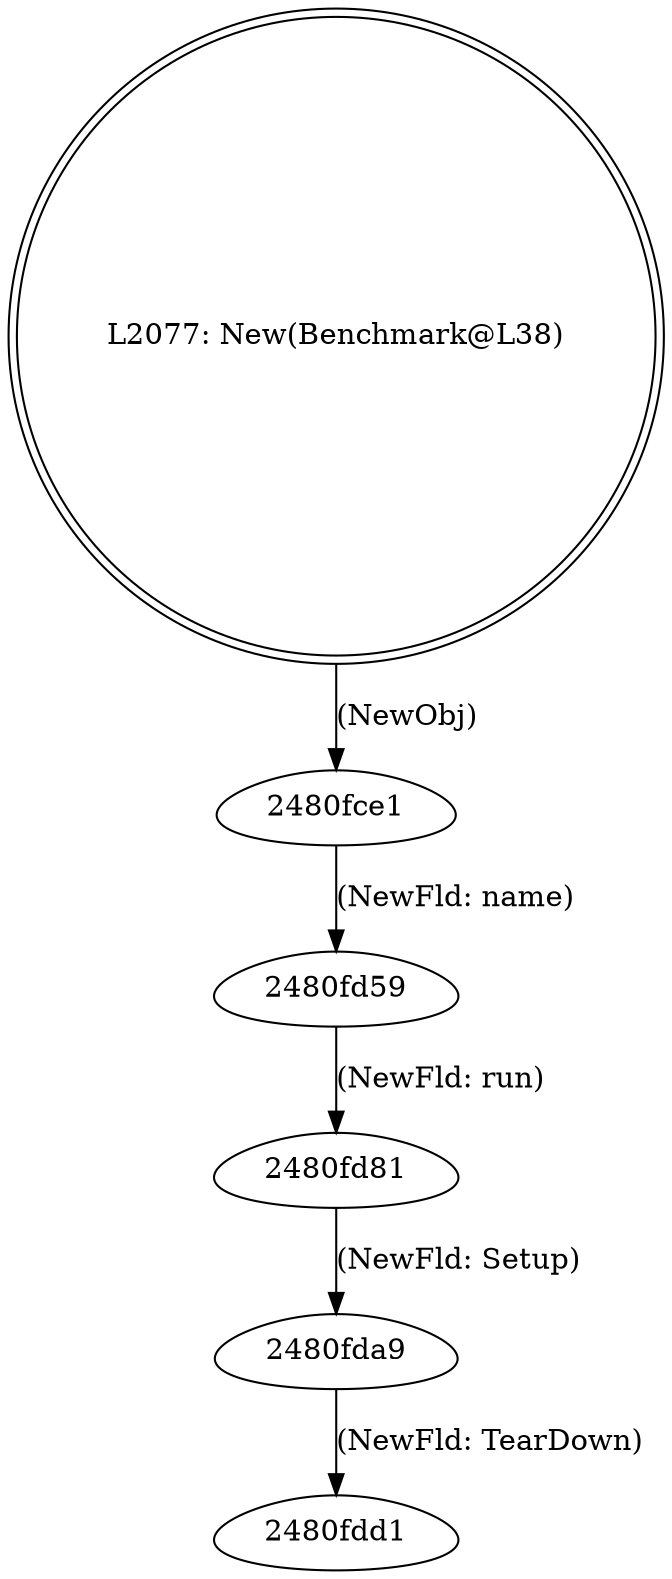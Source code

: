 digraph G411 {
	node[nodesep=2.0];
	graph[overlap=false];
	0 [shape=doublecircle, label="L2077: New(Benchmark@L38)"];
	0 -> 1 [style=solid, label="(NewObj)"];
	1 [shape=egg, label="2480fce1"];
	1 -> 2 [style=solid, label="(NewFld: name)"];
	2 [shape=egg, label="2480fd59"];
	2 -> 3 [style=solid, label="(NewFld: run)"];
	3 [shape=egg, label="2480fd81"];
	3 -> 4 [style=solid, label="(NewFld: Setup)"];
	4 [shape=egg, label="2480fda9"];
	4 -> 5 [style=solid, label="(NewFld: TearDown)"];
	5 [shape=egg, label="2480fdd1"];
}

digraph G412 {
	node[nodesep=2.0];
	graph[overlap=false];
	0 [shape=doublecircle, label="L2038: New(BenchmarkSuite@L66)"];
	0 -> 1 [style=solid, label="(NewObj)"];
	1 [shape=egg, label="2480fdf9"];
	1 -> 2 [style=solid, label="(NewFld: name)"];
	2 [shape=egg, label="2480fe21"];
	2 -> 3 [style=solid, label="(NewFld: reference)"];
	3 [shape=egg, label="2480fe49"];
	3 -> 4 [style=solid, label="(NewFld: benchmarks)"];
	4 [shape=egg, label="2480fe71"];
	4 -> 5 [style=solid, label="(NewFld: results)"];
	5 [shape=egg, label="24810209"];
	5 -> 6 [style=solid, label="(NewFld: runner)"];
	6 [shape=egg, label="24810231"];
}

digraph G272 {
	node[nodesep=2.0];
	graph[overlap=false];
	0 [shape=doublecircle, label="L379: New(global)"];
	0 -> 1 [style=solid, label="(NewObj)//4X"];
	1 [shape=egg, label="2480df31"];
	1 -> 2 [style=solid, label="(ChgFld: current)+(NewFld: current)//4X"];
	2 [shape=egg, label="2480e049"];
	2 -> 3 [style=solid, label="(ChgFld: owner)+(NewFld: owner)//4X"];
	3 [shape=egg, label="2480e139"];
	3 -> 4 [style=solid, label="(ChgFld: global)+(NewFld: global)//4X"];
	4 [shape=egg, label="2480e229"];
	4 -> 5 [style=solid, label="(ChgFld: create)+(NewFld: create)//4X"];
	5 [shape=egg, label="2480e319"];
	5 -> 6 [style=solid, label="(ChgFld: dispose)+(NewFld: dispose)//4X"];
	6 [shape=egg, label="2480e409"];
	6 -> 7 [style=solid, label="(ChgFld: switch)+(NewFld: switch)//4X"];
	7 [shape=egg, label="2480e4f9"];
	7 -> 8 [style=solid, label="(ChgFld: eval)+(NewFld: eval)//4X"];
	8 [shape=egg, label="2480e5e9"];
}

digraph G115 {
	node[nodesep=2.0];
	graph[overlap=false];
	0 [shape=doublecircle, label="L1274: New(global)"];
	0 -> 1 [style=solid, label="(NewObj)//11X"];
	0 -> 83 [style=solid, label="(NewObj)//11X"];
	1 [shape=egg, label="248090c1"];
	1 -> 2 [style=solid, label="(NewFld: constructor)"];
	1 -> 5 [style=solid, label="(NewFld: constructor)"];
	1 -> 13 [style=solid, label="(NewFld: constructor)"];
	1 -> 21 [style=solid, label="(NewFld: constructor)"];
	1 -> 29 [style=solid, label="(NewFld: constructor)"];
	1 -> 37 [style=solid, label="(NewFld: constructor)"];
	1 -> 45 [style=solid, label="(NewFld: constructor)"];
	1 -> 53 [style=solid, label="(NewFld: constructor)"];
	1 -> 61 [style=solid, label="(NewFld: constructor)"];
	1 -> 69 [style=solid, label="(NewFld: constructor)"];
	1 -> 77 [style=solid, label="(NewFld: constructor)"];
	83 [shape=egg, label="2480c721"];
	83 -> 84 [style=solid, label="(NewFld: constructor)"];
	83 -> 87 [style=solid, label="(NewFld: constructor)"];
	83 -> 95 [style=solid, label="(NewFld: constructor)"];
	83 -> 103 [style=solid, label="(NewFld: constructor)"];
	83 -> 111 [style=solid, label="(NewFld: constructor)"];
	83 -> 119 [style=solid, label="(NewFld: constructor)"];
	83 -> 127 [style=solid, label="(NewFld: constructor)"];
	83 -> 135 [style=solid, label="(NewFld: constructor)"];
	83 -> 143 [style=solid, label="(NewFld: constructor)"];
	83 -> 151 [style=solid, label="(NewFld: constructor)"];
	83 -> 159 [style=solid, label="(NewFld: constructor)"];
	2 [shape=egg, label="2480b5a1"];
	2 -> 3 [style=solid, label=""];
	5 [shape=egg, label="2480b641"];
	5 -> 6 [style=solid, label="(NewFld: BYTES_PER_ELEMENT)"];
	13 [shape=egg, label="2480b7a9"];
	13 -> 14 [style=solid, label="(NewFld: BYTES_PER_ELEMENT)"];
	21 [shape=egg, label="2480b911"];
	21 -> 22 [style=solid, label="(NewFld: BYTES_PER_ELEMENT)"];
	29 [shape=egg, label="2480ba79"];
	29 -> 30 [style=solid, label="(NewFld: BYTES_PER_ELEMENT)"];
	37 [shape=egg, label="2480bbe1"];
	37 -> 38 [style=solid, label="(NewFld: BYTES_PER_ELEMENT)"];
	45 [shape=egg, label="2480bd49"];
	45 -> 46 [style=solid, label="(NewFld: BYTES_PER_ELEMENT)"];
	53 [shape=egg, label="2480beb1"];
	53 -> 54 [style=solid, label="(NewFld: BYTES_PER_ELEMENT)"];
	61 [shape=egg, label="2480c019"];
	61 -> 62 [style=solid, label="(NewFld: BYTES_PER_ELEMENT)"];
	69 [shape=egg, label="2480c181"];
	69 -> 70 [style=solid, label="(NewFld: BYTES_PER_ELEMENT)"];
	77 [shape=egg, label="2480c2e9"];
	77 -> 78 [style=solid, label=""];
	84 [shape=egg, label="2480ec01"];
	84 -> 85 [style=solid, label=""];
	87 [shape=egg, label="2480eca1"];
	87 -> 88 [style=solid, label="(NewFld: BYTES_PER_ELEMENT)"];
	95 [shape=egg, label="2480ee09"];
	95 -> 96 [style=solid, label="(NewFld: BYTES_PER_ELEMENT)"];
	103 [shape=egg, label="2480ef71"];
	103 -> 104 [style=solid, label="(NewFld: BYTES_PER_ELEMENT)"];
	111 [shape=egg, label="2480f0d9"];
	111 -> 112 [style=solid, label="(NewFld: BYTES_PER_ELEMENT)"];
	119 [shape=egg, label="2480f241"];
	119 -> 120 [style=solid, label="(NewFld: BYTES_PER_ELEMENT)"];
	127 [shape=egg, label="2480f3a9"];
	127 -> 128 [style=solid, label="(NewFld: BYTES_PER_ELEMENT)"];
	135 [shape=egg, label="2480f511"];
	135 -> 136 [style=solid, label="(NewFld: BYTES_PER_ELEMENT)"];
	143 [shape=egg, label="2480f679"];
	143 -> 144 [style=solid, label="(NewFld: BYTES_PER_ELEMENT)"];
	151 [shape=egg, label="2480f7e1"];
	151 -> 152 [style=solid, label="(NewFld: BYTES_PER_ELEMENT)"];
	159 [shape=egg, label="2480f949"];
	159 -> 160 [style=solid, label=""];
	3 [shape=egg, label="2480b5c9"];
	3 -> 4 [style=solid, label="(NewFld: slice)"];
	6 [shape=egg, label="2480b669"];
	6 -> 7 [style=solid, label=""];
	14 [shape=egg, label="2480b7d1"];
	14 -> 15 [style=solid, label=""];
	22 [shape=egg, label="2480b939"];
	22 -> 23 [style=solid, label=""];
	30 [shape=egg, label="2480baa1"];
	30 -> 31 [style=solid, label=""];
	38 [shape=egg, label="2480bc09"];
	38 -> 39 [style=solid, label=""];
	46 [shape=egg, label="2480bd71"];
	46 -> 47 [style=solid, label=""];
	54 [shape=egg, label="2480bed9"];
	54 -> 55 [style=solid, label=""];
	62 [shape=egg, label="2480c041"];
	62 -> 63 [style=solid, label=""];
	70 [shape=egg, label="2480c1a9"];
	70 -> 71 [style=solid, label=""];
	78 [shape=egg, label="2480c311"];
	78 -> 79 [style=solid, label=""];
	85 [shape=egg, label="2480ec29"];
	85 -> 86 [style=solid, label="(NewFld: slice)"];
	88 [shape=egg, label="2480ecc9"];
	88 -> 89 [style=solid, label=""];
	96 [shape=egg, label="2480ee31"];
	96 -> 97 [style=solid, label=""];
	104 [shape=egg, label="2480ef99"];
	104 -> 105 [style=solid, label=""];
	112 [shape=egg, label="2480f101"];
	112 -> 113 [style=solid, label=""];
	120 [shape=egg, label="2480f269"];
	120 -> 121 [style=solid, label=""];
	128 [shape=egg, label="2480f3d1"];
	128 -> 129 [style=solid, label=""];
	136 [shape=egg, label="2480f539"];
	136 -> 137 [style=solid, label=""];
	144 [shape=egg, label="2480f6a1"];
	144 -> 145 [style=solid, label=""];
	152 [shape=egg, label="2480f809"];
	152 -> 153 [style=solid, label=""];
	160 [shape=egg, label="2480f971"];
	160 -> 161 [style=solid, label=""];
	4 [shape=egg, label="2480b5f1"];
	7 [shape=egg, label="2480b691"];
	7 -> 8 [style=solid, label=""];
	15 [shape=egg, label="2480b7f9"];
	15 -> 16 [style=solid, label=""];
	23 [shape=egg, label="2480b961"];
	23 -> 24 [style=solid, label=""];
	31 [shape=egg, label="2480bac9"];
	31 -> 32 [style=solid, label=""];
	39 [shape=egg, label="2480bc31"];
	39 -> 40 [style=solid, label=""];
	47 [shape=egg, label="2480bd99"];
	47 -> 48 [style=solid, label=""];
	55 [shape=egg, label="2480bf01"];
	55 -> 56 [style=solid, label=""];
	63 [shape=egg, label="2480c069"];
	63 -> 64 [style=solid, label=""];
	71 [shape=egg, label="2480c1d1"];
	71 -> 72 [style=solid, label=""];
	79 [shape=egg, label="2480c339"];
	79 -> 80 [style=solid, label=""];
	86 [shape=egg, label="2480ec51"];
	89 [shape=egg, label="2480ecf1"];
	89 -> 90 [style=solid, label=""];
	97 [shape=egg, label="2480ee59"];
	97 -> 98 [style=solid, label=""];
	105 [shape=egg, label="2480efc1"];
	105 -> 106 [style=solid, label=""];
	113 [shape=egg, label="2480f129"];
	113 -> 114 [style=solid, label=""];
	121 [shape=egg, label="2480f291"];
	121 -> 122 [style=solid, label=""];
	129 [shape=egg, label="2480f3f9"];
	129 -> 130 [style=solid, label=""];
	137 [shape=egg, label="2480f561"];
	137 -> 138 [style=solid, label=""];
	145 [shape=egg, label="2480f6c9"];
	145 -> 146 [style=solid, label=""];
	153 [shape=egg, label="2480f831"];
	153 -> 154 [style=solid, label=""];
	161 [shape=egg, label="2480f999"];
	161 -> 162 [style=solid, label=""];
	8 [shape=egg, label="2480b6b9"];
	8 -> 9 [style=solid, label=""];
	16 [shape=egg, label="2480b821"];
	16 -> 17 [style=solid, label=""];
	24 [shape=egg, label="2480b989"];
	24 -> 25 [style=solid, label=""];
	32 [shape=egg, label="2480baf1"];
	32 -> 33 [style=solid, label=""];
	40 [shape=egg, label="2480bc59"];
	40 -> 41 [style=solid, label=""];
	48 [shape=egg, label="2480bdc1"];
	48 -> 49 [style=solid, label=""];
	56 [shape=egg, label="2480bf29"];
	56 -> 57 [style=solid, label=""];
	64 [shape=egg, label="2480c091"];
	64 -> 65 [style=solid, label=""];
	72 [shape=egg, label="2480c1f9"];
	72 -> 73 [style=solid, label=""];
	80 [shape=egg, label="2480c361"];
	80 -> 81 [style=solid, label="(PropSlow)"];
	90 [shape=egg, label="2480ed19"];
	90 -> 91 [style=solid, label=""];
	98 [shape=egg, label="2480ee81"];
	98 -> 99 [style=solid, label=""];
	106 [shape=egg, label="2480efe9"];
	106 -> 107 [style=solid, label=""];
	114 [shape=egg, label="2480f151"];
	114 -> 115 [style=solid, label=""];
	122 [shape=egg, label="2480f2b9"];
	122 -> 123 [style=solid, label=""];
	130 [shape=egg, label="2480f421"];
	130 -> 131 [style=solid, label=""];
	138 [shape=egg, label="2480f589"];
	138 -> 139 [style=solid, label=""];
	146 [shape=egg, label="2480f6f1"];
	146 -> 147 [style=solid, label=""];
	154 [shape=egg, label="2480f859"];
	154 -> 155 [style=solid, label=""];
	162 [shape=egg, label="2480f9c1"];
	162 -> 163 [style=solid, label="(PropSlow)"];
	9 [shape=egg, label="2480b6e1"];
	9 -> 10 [style=solid, label=""];
	17 [shape=egg, label="2480b849"];
	17 -> 18 [style=solid, label=""];
	25 [shape=egg, label="2480b9b1"];
	25 -> 26 [style=solid, label=""];
	33 [shape=egg, label="2480bb19"];
	33 -> 34 [style=solid, label=""];
	41 [shape=egg, label="2480bc81"];
	41 -> 42 [style=solid, label=""];
	49 [shape=egg, label="2480bde9"];
	49 -> 50 [style=solid, label=""];
	57 [shape=egg, label="2480bf51"];
	57 -> 58 [style=solid, label=""];
	65 [shape=egg, label="2480c0b9"];
	65 -> 66 [style=solid, label=""];
	73 [shape=egg, label="2480c221"];
	73 -> 74 [style=solid, label=""];
	81 [shape=egg, label="2480c389"];
	81 -> 81 [style=solid, label="(NewFld: getFloat32)+(NewFld: getFloat64)+(NewFld: getInt16)+(NewFld: getInt32)+(NewFld: getInt8)+(NewFld: getUint16)+(NewFld: getUint32)+(More...)//16X"];
	81 -> 82 [style=solid, label=""];
	91 [shape=egg, label="2480ed41"];
	91 -> 92 [style=solid, label=""];
	99 [shape=egg, label="2480eea9"];
	99 -> 100 [style=solid, label=""];
	107 [shape=egg, label="2480f011"];
	107 -> 108 [style=solid, label=""];
	115 [shape=egg, label="2480f179"];
	115 -> 116 [style=solid, label=""];
	123 [shape=egg, label="2480f2e1"];
	123 -> 124 [style=solid, label=""];
	131 [shape=egg, label="2480f449"];
	131 -> 132 [style=solid, label=""];
	139 [shape=egg, label="2480f5b1"];
	139 -> 140 [style=solid, label=""];
	147 [shape=egg, label="2480f719"];
	147 -> 148 [style=solid, label=""];
	155 [shape=egg, label="2480f881"];
	155 -> 156 [style=solid, label=""];
	163 [shape=egg, label="2480f9e9"];
	163 -> 163 [style=solid, label="(NewFld: getFloat32)+(NewFld: getFloat64)+(NewFld: getInt16)+(NewFld: getInt32)+(NewFld: getInt8)+(NewFld: getUint16)+(NewFld: getUint32)+(More...)//16X"];
	163 -> 164 [style=solid, label=""];
	10 [shape=egg, label="2480b709"];
	10 -> 11 [style=solid, label="(NewFld: subarray)"];
	18 [shape=egg, label="2480b871"];
	18 -> 19 [style=solid, label="(NewFld: subarray)"];
	26 [shape=egg, label="2480b9d9"];
	26 -> 27 [style=solid, label="(NewFld: subarray)"];
	34 [shape=egg, label="2480bb41"];
	34 -> 35 [style=solid, label="(NewFld: subarray)"];
	42 [shape=egg, label="2480bca9"];
	42 -> 43 [style=solid, label="(NewFld: subarray)"];
	50 [shape=egg, label="2480be11"];
	50 -> 51 [style=solid, label="(NewFld: subarray)"];
	58 [shape=egg, label="2480bf79"];
	58 -> 59 [style=solid, label="(NewFld: subarray)"];
	66 [shape=egg, label="2480c0e1"];
	66 -> 67 [style=solid, label="(NewFld: subarray)"];
	74 [shape=egg, label="2480c249"];
	74 -> 75 [style=solid, label="(NewFld: subarray)"];
	82 [shape=egg, label="2480c3b1"];
	92 [shape=egg, label="2480ed69"];
	92 -> 93 [style=solid, label="(NewFld: subarray)"];
	100 [shape=egg, label="2480eed1"];
	100 -> 101 [style=solid, label="(NewFld: subarray)"];
	108 [shape=egg, label="2480f039"];
	108 -> 109 [style=solid, label="(NewFld: subarray)"];
	116 [shape=egg, label="2480f1a1"];
	116 -> 117 [style=solid, label="(NewFld: subarray)"];
	124 [shape=egg, label="2480f309"];
	124 -> 125 [style=solid, label="(NewFld: subarray)"];
	132 [shape=egg, label="2480f471"];
	132 -> 133 [style=solid, label="(NewFld: subarray)"];
	140 [shape=egg, label="2480f5d9"];
	140 -> 141 [style=solid, label="(NewFld: subarray)"];
	148 [shape=egg, label="2480f741"];
	148 -> 149 [style=solid, label="(NewFld: subarray)"];
	156 [shape=egg, label="2480f8a9"];
	156 -> 157 [style=solid, label="(NewFld: subarray)"];
	164 [shape=egg, label="2480fa11"];
	11 [shape=egg, label="2480b731"];
	11 -> 12 [style=solid, label="(NewFld: set)"];
	19 [shape=egg, label="2480b899"];
	19 -> 20 [style=solid, label="(NewFld: set)"];
	27 [shape=egg, label="2480ba01"];
	27 -> 28 [style=solid, label="(NewFld: set)"];
	35 [shape=egg, label="2480bb69"];
	35 -> 36 [style=solid, label="(NewFld: set)"];
	43 [shape=egg, label="2480bcd1"];
	43 -> 44 [style=solid, label="(NewFld: set)"];
	51 [shape=egg, label="2480be39"];
	51 -> 52 [style=solid, label="(NewFld: set)"];
	59 [shape=egg, label="2480bfa1"];
	59 -> 60 [style=solid, label="(NewFld: set)"];
	67 [shape=egg, label="2480c109"];
	67 -> 68 [style=solid, label="(NewFld: set)"];
	75 [shape=egg, label="2480c271"];
	75 -> 76 [style=solid, label="(NewFld: set)"];
	93 [shape=egg, label="2480ed91"];
	93 -> 94 [style=solid, label="(NewFld: set)"];
	101 [shape=egg, label="2480eef9"];
	101 -> 102 [style=solid, label="(NewFld: set)"];
	109 [shape=egg, label="2480f061"];
	109 -> 110 [style=solid, label="(NewFld: set)"];
	117 [shape=egg, label="2480f1c9"];
	117 -> 118 [style=solid, label="(NewFld: set)"];
	125 [shape=egg, label="2480f331"];
	125 -> 126 [style=solid, label="(NewFld: set)"];
	133 [shape=egg, label="2480f499"];
	133 -> 134 [style=solid, label="(NewFld: set)"];
	141 [shape=egg, label="2480f601"];
	141 -> 142 [style=solid, label="(NewFld: set)"];
	149 [shape=egg, label="2480f769"];
	149 -> 150 [style=solid, label="(NewFld: set)"];
	157 [shape=egg, label="2480f8d1"];
	157 -> 158 [style=solid, label="(NewFld: set)"];
	12 [shape=egg, label="2480b759"];
	20 [shape=egg, label="2480b8c1"];
	28 [shape=egg, label="2480ba29"];
	36 [shape=egg, label="2480bb91"];
	44 [shape=egg, label="2480bcf9"];
	52 [shape=egg, label="2480be61"];
	60 [shape=egg, label="2480bfc9"];
	68 [shape=egg, label="2480c131"];
	76 [shape=egg, label="2480c299"];
	94 [shape=egg, label="2480edb9"];
	102 [shape=egg, label="2480ef21"];
	110 [shape=egg, label="2480f089"];
	118 [shape=egg, label="2480f1f1"];
	126 [shape=egg, label="2480f359"];
	134 [shape=egg, label="2480f4c1"];
	142 [shape=egg, label="2480f629"];
	150 [shape=egg, label="2480f791"];
	158 [shape=egg, label="2480f8f9"];
}

digraph G16 {
	node[nodesep=2.0];
	graph[overlap=false];
	0 [shape=doublecircle, label="L379: New(global)"];
	0 -> 1 [style=solid, label="(NewObj)//2X"];
	1 [shape=egg, label="24809ea9"];
	1 -> 2 [style=solid, label="(ChgFld: print)+(NewFld: print)//2X"];
	2 [shape=egg, label="24809fc1"];
	2 -> 3 [style=solid, label="(ChgFld: write)+(NewFld: write)//2X"];
	3 [shape=egg, label="2480a0b1"];
	3 -> 4 [style=solid, label="(ChgFld: read)+(NewFld: read)//2X"];
	4 [shape=egg, label="2480a1a1"];
	4 -> 5 [style=solid, label="(ChgFld: readbuffer)+(NewFld: readbuffer)//2X"];
	5 [shape=egg, label="2480a291"];
	5 -> 6 [style=solid, label="(ChgFld: readline)+(NewFld: readline)//2X"];
	6 [shape=egg, label="2480a381"];
	6 -> 7 [style=solid, label="(ChgFld: load)+(NewFld: load)//2X"];
	7 [shape=egg, label="2480a471"];
	7 -> 8 [style=solid, label="(ChgFld: quit)+(NewFld: quit)//2X"];
	8 [shape=egg, label="2480a561"];
	8 -> 9 [style=solid, label="(ChgFld: version)+(NewFld: version)//2X"];
	9 [shape=egg, label="2480a651"];
	9 -> 10 [style=solid, label="(ChgFld: enableProfiler)+(NewFld: enableProfiler)//2X"];
	10 [shape=egg, label="2480a741"];
	10 -> 11 [style=solid, label="(ChgFld: disableProfiler)+(NewFld: disableProfiler)//2X"];
	11 [shape=egg, label="2480a831"];
	11 -> 12 [style=solid, label="(ChgFld: Realm)+(NewFld: Realm)//2X"];
	12 [shape=egg, label="2480afb1"];
	12 -> 13 [style=solid, label="(NewFld: constructor)"];
	13 [shape=egg, label="2480b001"];
}

digraph G50 {
	node[nodesep=2.0];
	graph[overlap=false];
	0 [shape=doublecircle, label="L379: New(global)"];
	0 -> 1 [style=solid, label="(NewObj)//4X"];
	1 [shape=egg, label="2480a8d1"];
	1 -> 2 [style=solid, label="(ChgFld: current)+(NewFld: current)//4X"];
	2 [shape=egg, label="2480a9e9"];
	2 -> 3 [style=solid, label="(ChgFld: owner)+(NewFld: owner)//4X"];
	3 [shape=egg, label="2480aad9"];
	3 -> 4 [style=solid, label="(ChgFld: global)+(NewFld: global)//4X"];
	4 [shape=egg, label="2480abc9"];
	4 -> 5 [style=solid, label="(ChgFld: create)+(NewFld: create)//4X"];
	5 [shape=egg, label="2480acb9"];
	5 -> 6 [style=solid, label="(ChgFld: dispose)+(NewFld: dispose)//4X"];
	6 [shape=egg, label="2480ada9"];
	6 -> 7 [style=solid, label="(ChgFld: switch)+(NewFld: switch)//4X"];
	7 [shape=egg, label="2480ae99"];
	7 -> 8 [style=solid, label="(ChgFld: eval)+(NewFld: eval)//4X"];
	8 [shape=egg, label="2480af89"];
}

digraph G238 {
	node[nodesep=2.0];
	graph[overlap=false];
	0 [shape=doublecircle, label="L379: New(global)"];
	0 -> 1 [style=solid, label="(NewObj)//2X"];
	1 [shape=egg, label="2480d509"];
	1 -> 2 [style=solid, label="(ChgFld: print)+(NewFld: print)//2X"];
	2 [shape=egg, label="2480d621"];
	2 -> 3 [style=solid, label="(ChgFld: write)+(NewFld: write)//2X"];
	3 [shape=egg, label="2480d711"];
	3 -> 4 [style=solid, label="(ChgFld: read)+(NewFld: read)//2X"];
	4 [shape=egg, label="2480d801"];
	4 -> 5 [style=solid, label="(ChgFld: readbuffer)+(NewFld: readbuffer)//2X"];
	5 [shape=egg, label="2480d8f1"];
	5 -> 6 [style=solid, label="(ChgFld: readline)+(NewFld: readline)//2X"];
	6 [shape=egg, label="2480d9e1"];
	6 -> 7 [style=solid, label="(ChgFld: load)+(NewFld: load)//2X"];
	7 [shape=egg, label="2480dad1"];
	7 -> 8 [style=solid, label="(ChgFld: quit)+(NewFld: quit)//2X"];
	8 [shape=egg, label="2480dbc1"];
	8 -> 9 [style=solid, label="(ChgFld: version)+(NewFld: version)//2X"];
	9 [shape=egg, label="2480dcb1"];
	9 -> 10 [style=solid, label="(ChgFld: enableProfiler)+(NewFld: enableProfiler)//2X"];
	10 [shape=egg, label="2480dda1"];
	10 -> 11 [style=solid, label="(ChgFld: disableProfiler)+(NewFld: disableProfiler)//2X"];
	11 [shape=egg, label="2480de91"];
	11 -> 12 [style=solid, label="(ChgFld: Realm)+(NewFld: Realm)//2X"];
	12 [shape=egg, label="2480e611"];
	12 -> 13 [style=solid, label="(NewFld: constructor)"];
	13 [shape=egg, label="2480e661"];
}

digraph G13 {
	node[nodesep=2.0];
	graph[overlap=false];
	0 [shape=doublecircle, label="InstantiateFunction@L65->1"];
	0 -> 1 [style=dotted, label="(NewObj)//19X"];
	1 [shape=egg, label="24809931"];
	1 -> 2 [style=solid, label="(NewFld: constructor)"];
	1 -> 3 [style=solid, label="(NewFld: constructor)"];
	1 -> 4 [style=solid, label="(NewFld: constructor)"];
	1 -> 5 [style=solid, label="(NewFld: constructor)"];
	1 -> 6 [style=solid, label="(NewFld: constructor)"];
	1 -> 7 [style=solid, label="(NewFld: constructor)"];
	1 -> 8 [style=solid, label="(NewFld: constructor)"];
	1 -> 9 [style=solid, label="(NewFld: constructor)"];
	1 -> 10 [style=solid, label="(NewFld: constructor)"];
	1 -> 11 [style=solid, label="(NewFld: constructor)"];
	1 -> 12 [style=solid, label="(NewFld: constructor)"];
	1 -> 13 [style=solid, label="(NewFld: constructor)"];
	1 -> 14 [style=solid, label="(NewFld: constructor)"];
	1 -> 15 [style=solid, label="(NewFld: constructor)"];
	1 -> 16 [style=solid, label="(NewFld: constructor)"];
	1 -> 17 [style=solid, label="(NewFld: constructor)"];
	1 -> 18 [style=solid, label="(NewFld: constructor)"];
	1 -> 19 [style=solid, label="(NewFld: constructor)"];
	1 -> 20 [style=solid, label="(NewFld: constructor)"];
	2 [shape=egg, label="24809ed1"];
	3 [shape=egg, label="24809f99"];
	4 [shape=egg, label="2480a089"];
	5 [shape=egg, label="2480a179"];
	6 [shape=egg, label="2480a269"];
	7 [shape=egg, label="2480a359"];
	8 [shape=egg, label="2480a449"];
	9 [shape=egg, label="2480a539"];
	10 [shape=egg, label="2480a629"];
	11 [shape=egg, label="2480a719"];
	12 [shape=egg, label="2480a809"];
	13 [shape=egg, label="2480a8f9"];
	14 [shape=egg, label="2480a9c1"];
	15 [shape=egg, label="2480aab1"];
	16 [shape=egg, label="2480aba1"];
	17 [shape=egg, label="2480ac91"];
	18 [shape=egg, label="2480ad81"];
	19 [shape=egg, label="2480ae71"];
	20 [shape=egg, label="2480af61"];
}

digraph G235 {
	node[nodesep=2.0];
	graph[overlap=false];
	0 [shape=doublecircle, label="InstantiateFunction@L65->1"];
	0 -> 1 [style=dotted, label="(NewObj)//19X"];
	1 [shape=egg, label="2480cf91"];
	1 -> 2 [style=solid, label="(NewFld: constructor)"];
	1 -> 3 [style=solid, label="(NewFld: constructor)"];
	1 -> 4 [style=solid, label="(NewFld: constructor)"];
	1 -> 5 [style=solid, label="(NewFld: constructor)"];
	1 -> 6 [style=solid, label="(NewFld: constructor)"];
	1 -> 7 [style=solid, label="(NewFld: constructor)"];
	1 -> 8 [style=solid, label="(NewFld: constructor)"];
	1 -> 9 [style=solid, label="(NewFld: constructor)"];
	1 -> 10 [style=solid, label="(NewFld: constructor)"];
	1 -> 11 [style=solid, label="(NewFld: constructor)"];
	1 -> 12 [style=solid, label="(NewFld: constructor)"];
	1 -> 13 [style=solid, label="(NewFld: constructor)"];
	1 -> 14 [style=solid, label="(NewFld: constructor)"];
	1 -> 15 [style=solid, label="(NewFld: constructor)"];
	1 -> 16 [style=solid, label="(NewFld: constructor)"];
	1 -> 17 [style=solid, label="(NewFld: constructor)"];
	1 -> 18 [style=solid, label="(NewFld: constructor)"];
	1 -> 19 [style=solid, label="(NewFld: constructor)"];
	1 -> 20 [style=solid, label="(NewFld: constructor)"];
	2 [shape=egg, label="2480d531"];
	3 [shape=egg, label="2480d5f9"];
	4 [shape=egg, label="2480d6e9"];
	5 [shape=egg, label="2480d7d9"];
	6 [shape=egg, label="2480d8c9"];
	7 [shape=egg, label="2480d9b9"];
	8 [shape=egg, label="2480daa9"];
	9 [shape=egg, label="2480db99"];
	10 [shape=egg, label="2480dc89"];
	11 [shape=egg, label="2480dd79"];
	12 [shape=egg, label="2480de69"];
	13 [shape=egg, label="2480df59"];
	14 [shape=egg, label="2480e021"];
	15 [shape=egg, label="2480e111"];
	16 [shape=egg, label="2480e201"];
	17 [shape=egg, label="2480e2f1"];
	18 [shape=egg, label="2480e3e1"];
	19 [shape=egg, label="2480e4d1"];
	20 [shape=egg, label="2480e5c1"];
}

digraph G447 {
	node[nodesep=2.0];
	graph[overlap=false];
	0 [shape=doublecircle, label="L5023: New(SplayTree.Node@L361)"];
	0 -> 1 [style=solid, label="(NewObj)//46076X"];
	1 [shape=egg, label="24810371"];
	1 -> 2 [style=solid, label="(NewFld: key)"];
	1 -> 4 [style=solid, label="(ChgFld: key)"];
	1 -> 5 [style=solid, label="(ChgFld: value)"];
	1 -> 6 [style=solid, label="(ChgFld: right)//3X"];
	1 -> 8 [style=solid, label="(ChgFld: left)//3X"];
	2 [shape=egg, label="24810399"];
	2 -> 3 [style=solid, label="(NewFld: value)"];
	4 [shape=egg, label="24810411"];
	4 -> 5 [style=solid, label="(NewFld: value)"];
	5 [shape=egg, label="24810439"];
	5 -> 6 [style=solid, label="(ChgFld: right)+(NewFld: right)//2X"];
	5 -> 8 [style=solid, label="(NewFld: left)"];
	6 [shape=egg, label="24810461"];
	6 -> 7 [style=solid, label="(ChgFld: left)+(NewFld: left)//4X"];
	8 [shape=egg, label="248104b1"];
	8 -> 9 [style=solid, label="(ChgFld: right)+(NewFld: right)//3X"];
	3 [shape=egg, label="248103c1"];
	3 -> 5 [style=solid, label=""];
	7 [shape=egg, label="24810489"];
	9 [shape=egg, label="248104d9"];
}

digraph G401 {
	node[nodesep=2.0];
	graph[overlap=false];
	0 [shape=doublecircle, label="GeneratePayloadTree@L49"];
	0 -> 1 [style=solid, label="(NewFunc)"];
	1 [shape=egg, label="3d919d61"];
	1 -> 2 [style=solid, label="(Full)"];
	2 [shape=egg, label="3d9356a1"];
	2 -> 3 [style=solid, label="(Opt)+(Opt: 1|11)//5X"];
	2 -> 4 [style=solid, label="(Opt: 2|11)"];
	3 [shape=egg, label="3d93ab01"];
	3 -> 2 [style=solid, label="(Deopt: lazy@0)+(Deopt: lazy@10)+(Deopt: lazy@5)+(ForceDeopt)//5X"];
	4 [shape=egg, label="3d94d3a1"];
}

digraph G402 {
	node[nodesep=2.0];
	graph[overlap=false];
	0 [shape=doublecircle, label="GenerateKey@L64"];
	0 -> 1 [style=solid, label="(NewFunc)"];
	1 [shape=egg, label="3d919d61"];
	1 -> 2 [style=solid, label="(Full)"];
	2 [shape=egg, label="3d933941"];
	2 -> 3 [style=solid, label="(Opt: 1|11)"];
	2 -> 4 [style=solid, label="(Opt: 2|11)"];
	3 [shape=egg, label="3d93c481"];
	3 -> 2 [style=solid, label="(ForceDeopt)"];
	4 [shape=egg, label="3d94da21"];
}

digraph G403 {
	node[nodesep=2.0];
	graph[overlap=false];
	0 [shape=doublecircle, label="InsertNewNode@L71"];
	0 -> 1 [style=solid, label="(NewFunc)"];
	1 [shape=egg, label="3d919d61"];
	1 -> 2 [style=solid, label="(Full)"];
	2 [shape=egg, label="3d9337e1"];
	2 -> 3 [style=solid, label="(Opt)+(Opt: 1|11)//2X"];
	2 -> 4 [style=solid, label="(Opt: 2|11)"];
	2 -> 5 [style=solid, label="(Opt: 2|11)"];
	3 [shape=egg, label="3d94c4c1"];
	3 -> 2 [style=solid, label="(Deopt: lazy@31)+(ForceDeopt)//2X"];
	4 [shape=egg, label="3d953101"];
	4 -> 2 [style=solid, label="(Deopt: soft@12)"];
	5 [shape=egg, label="3d9556c1"];
	5 -> 2 [style=solid, label="(Deopt: soft@50)"];
}

digraph G415 {
	node[nodesep=2.0];
	graph[overlap=false];
	0 [shape=doublecircle, label="SplayTree.isEmpty@L147"];
	0 -> 1 [style=solid, label="(NewFunc)"];
	1 [shape=egg, label="3d919d61"];
	1 -> 2 [style=solid, label="(Full)"];
	2 [shape=egg, label="3d9353a1"];
	2 -> 3 [style=solid, label="(Opt: 1|11)"];
	2 -> 4 [style=solid, label="(Opt: 2|11)"];
	3 [shape=egg, label="3d93b561"];
	3 -> 2 [style=solid, label="(ForceDeopt)"];
	4 [shape=egg, label="3d94d921"];
}

digraph G416 {
	node[nodesep=2.0];
	graph[overlap=false];
	0 [shape=doublecircle, label="SplayTree.insert@L160"];
	0 -> 1 [style=solid, label="(NewFunc)"];
	1 [shape=egg, label="3d919d61"];
	1 -> 2 [style=solid, label="(Full)"];
	2 [shape=egg, label="3d935b81"];
	2 -> 3 [style=solid, label="(Opt: 1|11)"];
	2 -> 4 [style=solid, label="(Opt: 2|11)"];
	2 -> 5 [style=solid, label="(Opt: 2|11)"];
	3 [shape=egg, label="3d94bae1"];
	3 -> 2 [style=solid, label="(ForceDeopt)"];
	4 [shape=egg, label="3d950181"];
	4 -> 2 [style=solid, label="(Deopt: soft@3)"];
	5 [shape=egg, label="3d950fa1"];
}

digraph G417 {
	node[nodesep=2.0];
	graph[overlap=false];
	0 [shape=doublecircle, label="SplayTree.remove@L193"];
	0 -> 1 [style=solid, label="(NewFunc)"];
	1 [shape=egg, label="3d919d61"];
	1 -> 2 [style=solid, label="(Full)"];
	2 [shape=egg, label="3d93caa1"];
	2 -> 3 [style=solid, label="(Opt: 1|11)"];
	2 -> 4 [style=solid, label="(Opt: 2|11)"];
	3 [shape=egg, label="3d954e81"];
	3 -> 2 [style=solid, label="(Deopt: eager@24)"];
	4 [shape=egg, label="3d957221"];
}

digraph G418 {
	node[nodesep=2.0];
	graph[overlap=false];
	0 [shape=doublecircle, label="SplayTree.find@L224"];
	0 -> 1 [style=solid, label="(NewFunc)"];
	1 [shape=egg, label="3d919d61"];
	1 -> 2 [style=solid, label="(Full)"];
	2 [shape=egg, label="3d935281"];
	2 -> 3 [style=solid, label="(Opt: 1|11)"];
	2 -> 4 [style=solid, label="(Opt: 2|11)"];
	3 [shape=egg, label="3d93c661"];
	3 -> 2 [style=solid, label="(ForceDeopt)"];
	4 [shape=egg, label="3d94dae1"];
}

digraph G420 {
	node[nodesep=2.0];
	graph[overlap=false];
	0 [shape=doublecircle, label="SplayTree.findGreatestLessThan@L252"];
	0 -> 1 [style=solid, label="(NewFunc)"];
	1 [shape=egg, label="3d919d61"];
	1 -> 2 [style=solid, label="(Full)"];
	2 [shape=egg, label="3d94f781"];
	2 -> 3 [style=solid, label="(Opt: 1|11)"];
	2 -> 4 [style=solid, label="(Opt: 2|11)"];
	3 [shape=egg, label="3d954041"];
	3 -> 2 [style=solid, label="(Deopt: eager@12)"];
	4 [shape=egg, label="3d956721"];
}

digraph G422 {
	node[nodesep=2.0];
	graph[overlap=false];
	0 [shape=doublecircle, label="SplayTree.splay_@L293"];
	0 -> 1 [style=solid, label="(NewFunc)"];
	1 [shape=egg, label="3d919d61"];
	1 -> 2 [style=solid, label="(Full)"];
	2 [shape=egg, label="3d936ba1"];
	2 -> 3 [style=solid, label="(Opt: 1|11)"];
	2 -> 4 [style=solid, label="(Opt: 2|11)"];
	3 [shape=egg, label="3d945561"];
	3 -> 2 [style=solid, label="(ForceDeopt)"];
	4 [shape=egg, label="3d94dd41"];
}

digraph G423 {
	node[nodesep=2.0];
	graph[overlap=false];
	0 [shape=doublecircle, label="SplayTree.Node@L361"];
	0 -> 1 [style=solid, label="(NewFunc)"];
	1 [shape=egg, label="3d919d61"];
	1 -> 2 [style=solid, label="(Full)"];
	2 [shape=egg, label="3d935f61"];
	2 -> 3 [style=solid, label="(Opt: 1|11)"];
	2 -> 4 [style=solid, label="(Opt: 2|11)"];
	3 [shape=egg, label="3d93c141"];
	3 -> 2 [style=solid, label="(ForceDeopt)"];
	4 [shape=egg, label="3d94d7a1"];
}

